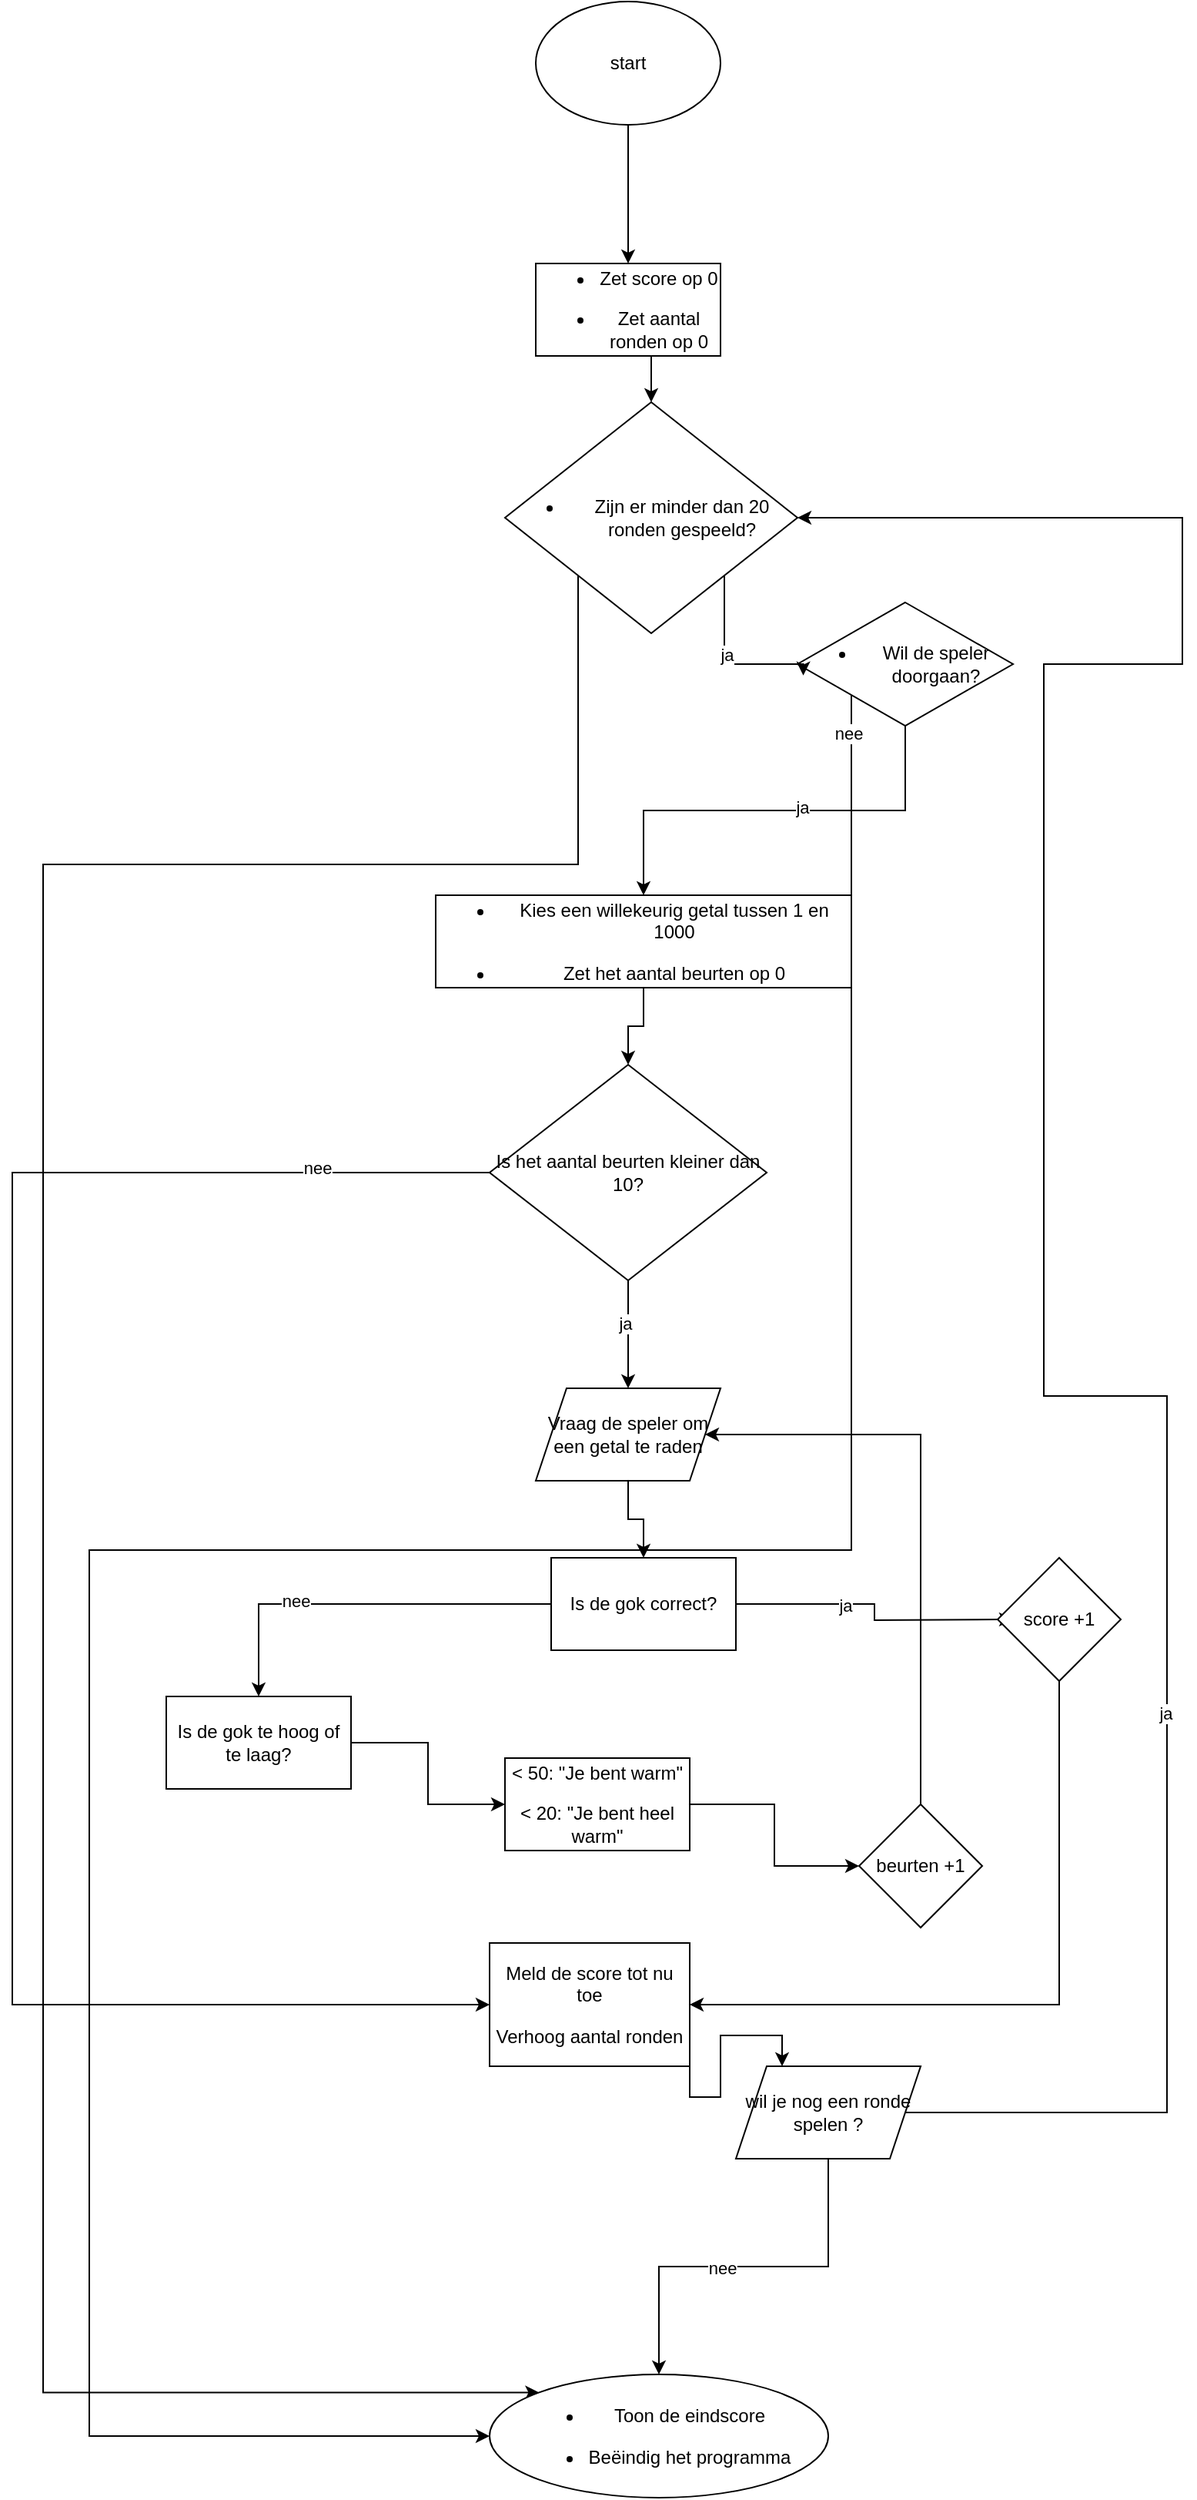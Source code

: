 <mxfile version="26.1.0">
  <diagram name="Pagina-1" id="wZYIoN3HcJwIkmMFvFjA">
    <mxGraphModel dx="1486" dy="822" grid="1" gridSize="10" guides="1" tooltips="1" connect="1" arrows="1" fold="1" page="1" pageScale="1" pageWidth="827" pageHeight="1169" math="0" shadow="0">
      <root>
        <mxCell id="0" />
        <mxCell id="1" parent="0" />
        <mxCell id="-iLDCWmIBOzPplrgn9gr-3" style="edgeStyle=orthogonalEdgeStyle;rounded=0;orthogonalLoop=1;jettySize=auto;html=1;exitX=0.5;exitY=1;exitDx=0;exitDy=0;entryX=0.5;entryY=0;entryDx=0;entryDy=0;" edge="1" parent="1" source="-iLDCWmIBOzPplrgn9gr-1" target="-iLDCWmIBOzPplrgn9gr-2">
          <mxGeometry relative="1" as="geometry" />
        </mxCell>
        <mxCell id="-iLDCWmIBOzPplrgn9gr-1" value="start" style="ellipse;whiteSpace=wrap;html=1;" vertex="1" parent="1">
          <mxGeometry x="390" y="60" width="120" height="80" as="geometry" />
        </mxCell>
        <mxCell id="-iLDCWmIBOzPplrgn9gr-32" style="edgeStyle=orthogonalEdgeStyle;rounded=0;orthogonalLoop=1;jettySize=auto;html=1;exitX=0.5;exitY=1;exitDx=0;exitDy=0;entryX=0.5;entryY=0;entryDx=0;entryDy=0;" edge="1" parent="1" source="-iLDCWmIBOzPplrgn9gr-2" target="-iLDCWmIBOzPplrgn9gr-4">
          <mxGeometry relative="1" as="geometry" />
        </mxCell>
        <mxCell id="-iLDCWmIBOzPplrgn9gr-2" value="&lt;ul data-pm-slice=&quot;3 3 []&quot; data-spread=&quot;false&quot;&gt;&lt;li&gt;&lt;p&gt;Zet score op 0&lt;/p&gt;&lt;/li&gt;&lt;li&gt;&lt;p&gt;Zet aantal ronden op 0&lt;/p&gt;&lt;/li&gt;&lt;/ul&gt;" style="rounded=0;whiteSpace=wrap;html=1;" vertex="1" parent="1">
          <mxGeometry x="390" y="230" width="120" height="60" as="geometry" />
        </mxCell>
        <mxCell id="-iLDCWmIBOzPplrgn9gr-50" style="edgeStyle=orthogonalEdgeStyle;rounded=0;orthogonalLoop=1;jettySize=auto;html=1;exitX=0;exitY=1;exitDx=0;exitDy=0;entryX=0;entryY=0;entryDx=0;entryDy=0;" edge="1" parent="1" source="-iLDCWmIBOzPplrgn9gr-4" target="-iLDCWmIBOzPplrgn9gr-40">
          <mxGeometry relative="1" as="geometry">
            <Array as="points">
              <mxPoint x="418" y="620" />
              <mxPoint x="70" y="620" />
              <mxPoint x="70" y="1611" />
            </Array>
          </mxGeometry>
        </mxCell>
        <mxCell id="-iLDCWmIBOzPplrgn9gr-4" value="&lt;ul data-pm-slice=&quot;3 3 []&quot; data-spread=&quot;false&quot;&gt;&lt;li&gt;&lt;p&gt;Zijn er minder dan 20 ronden gespeeld?&lt;/p&gt;&lt;/li&gt;&lt;/ul&gt;" style="rhombus;whiteSpace=wrap;html=1;" vertex="1" parent="1">
          <mxGeometry x="370" y="320" width="190" height="150" as="geometry" />
        </mxCell>
        <mxCell id="-iLDCWmIBOzPplrgn9gr-10" style="edgeStyle=orthogonalEdgeStyle;rounded=0;orthogonalLoop=1;jettySize=auto;html=1;exitX=0.5;exitY=1;exitDx=0;exitDy=0;" edge="1" parent="1" source="-iLDCWmIBOzPplrgn9gr-5" target="-iLDCWmIBOzPplrgn9gr-9">
          <mxGeometry relative="1" as="geometry" />
        </mxCell>
        <mxCell id="-iLDCWmIBOzPplrgn9gr-5" value="&lt;ul data-pm-slice=&quot;3 3 []&quot; data-spread=&quot;false&quot;&gt;&lt;li&gt;&lt;p&gt;Kies een willekeurig getal tussen 1 en 1000&lt;/p&gt;&lt;/li&gt;&lt;li&gt;&lt;p&gt;Zet het aantal beurten op 0&lt;/p&gt;&lt;/li&gt;&lt;/ul&gt;" style="rounded=0;whiteSpace=wrap;html=1;" vertex="1" parent="1">
          <mxGeometry x="325" y="640" width="270" height="60" as="geometry" />
        </mxCell>
        <mxCell id="-iLDCWmIBOzPplrgn9gr-15" style="edgeStyle=orthogonalEdgeStyle;rounded=0;orthogonalLoop=1;jettySize=auto;html=1;exitX=0.5;exitY=1;exitDx=0;exitDy=0;entryX=0.5;entryY=0;entryDx=0;entryDy=0;" edge="1" parent="1" source="-iLDCWmIBOzPplrgn9gr-8" target="-iLDCWmIBOzPplrgn9gr-14">
          <mxGeometry relative="1" as="geometry" />
        </mxCell>
        <mxCell id="-iLDCWmIBOzPplrgn9gr-8" value="&lt;p data-pm-slice=&quot;1 1 [&amp;quot;list&amp;quot;,{&amp;quot;spread&amp;quot;:false,&amp;quot;start&amp;quot;:716,&amp;quot;end&amp;quot;:755},&amp;quot;regular_list_item&amp;quot;,{&amp;quot;start&amp;quot;:716,&amp;quot;end&amp;quot;:755}]&quot;&gt;Vraag de speler om een getal te raden&lt;/p&gt;" style="shape=parallelogram;perimeter=parallelogramPerimeter;whiteSpace=wrap;html=1;fixedSize=1;" vertex="1" parent="1">
          <mxGeometry x="390" y="960" width="120" height="60" as="geometry" />
        </mxCell>
        <mxCell id="-iLDCWmIBOzPplrgn9gr-12" style="edgeStyle=orthogonalEdgeStyle;rounded=0;orthogonalLoop=1;jettySize=auto;html=1;exitX=0.5;exitY=1;exitDx=0;exitDy=0;entryX=0.5;entryY=0;entryDx=0;entryDy=0;" edge="1" parent="1" source="-iLDCWmIBOzPplrgn9gr-9" target="-iLDCWmIBOzPplrgn9gr-8">
          <mxGeometry relative="1" as="geometry" />
        </mxCell>
        <mxCell id="-iLDCWmIBOzPplrgn9gr-13" value="ja" style="edgeLabel;html=1;align=center;verticalAlign=middle;resizable=0;points=[];" vertex="1" connectable="0" parent="-iLDCWmIBOzPplrgn9gr-12">
          <mxGeometry x="-0.198" y="-2" relative="1" as="geometry">
            <mxPoint as="offset" />
          </mxGeometry>
        </mxCell>
        <mxCell id="-iLDCWmIBOzPplrgn9gr-56" style="edgeStyle=orthogonalEdgeStyle;rounded=0;orthogonalLoop=1;jettySize=auto;html=1;exitX=0;exitY=0.5;exitDx=0;exitDy=0;entryX=0;entryY=0.5;entryDx=0;entryDy=0;" edge="1" parent="1" source="-iLDCWmIBOzPplrgn9gr-9" target="-iLDCWmIBOzPplrgn9gr-26">
          <mxGeometry relative="1" as="geometry">
            <Array as="points">
              <mxPoint x="50" y="820" />
              <mxPoint x="50" y="1360" />
            </Array>
          </mxGeometry>
        </mxCell>
        <mxCell id="-iLDCWmIBOzPplrgn9gr-57" value="nee" style="edgeLabel;html=1;align=center;verticalAlign=middle;resizable=0;points=[];" vertex="1" connectable="0" parent="-iLDCWmIBOzPplrgn9gr-56">
          <mxGeometry x="-0.807" y="-3" relative="1" as="geometry">
            <mxPoint as="offset" />
          </mxGeometry>
        </mxCell>
        <mxCell id="-iLDCWmIBOzPplrgn9gr-9" value="&lt;p data-pm-slice=&quot;1 1 [&amp;quot;list&amp;quot;,{&amp;quot;spread&amp;quot;:false,&amp;quot;start&amp;quot;:557,&amp;quot;end&amp;quot;:655},&amp;quot;regular_list_item&amp;quot;,{&amp;quot;start&amp;quot;:557,&amp;quot;end&amp;quot;:655}]&quot;&gt;Is het aantal beurten kleiner dan 10?&lt;/p&gt;" style="rhombus;whiteSpace=wrap;html=1;" vertex="1" parent="1">
          <mxGeometry x="360" y="750" width="180" height="140" as="geometry" />
        </mxCell>
        <mxCell id="-iLDCWmIBOzPplrgn9gr-16" style="edgeStyle=orthogonalEdgeStyle;rounded=0;orthogonalLoop=1;jettySize=auto;html=1;exitX=1;exitY=0.5;exitDx=0;exitDy=0;" edge="1" parent="1" source="-iLDCWmIBOzPplrgn9gr-14">
          <mxGeometry relative="1" as="geometry">
            <mxPoint x="700" y="1110" as="targetPoint" />
          </mxGeometry>
        </mxCell>
        <mxCell id="-iLDCWmIBOzPplrgn9gr-17" value="ja" style="edgeLabel;html=1;align=center;verticalAlign=middle;resizable=0;points=[];" vertex="1" connectable="0" parent="-iLDCWmIBOzPplrgn9gr-16">
          <mxGeometry x="-0.256" y="-1" relative="1" as="geometry">
            <mxPoint as="offset" />
          </mxGeometry>
        </mxCell>
        <mxCell id="-iLDCWmIBOzPplrgn9gr-19" style="edgeStyle=orthogonalEdgeStyle;rounded=0;orthogonalLoop=1;jettySize=auto;html=1;exitX=0;exitY=0.5;exitDx=0;exitDy=0;entryX=0.5;entryY=0;entryDx=0;entryDy=0;" edge="1" parent="1" source="-iLDCWmIBOzPplrgn9gr-14" target="-iLDCWmIBOzPplrgn9gr-21">
          <mxGeometry relative="1" as="geometry">
            <mxPoint x="260" y="1100" as="targetPoint" />
          </mxGeometry>
        </mxCell>
        <mxCell id="-iLDCWmIBOzPplrgn9gr-20" value="nee" style="edgeLabel;html=1;align=center;verticalAlign=middle;resizable=0;points=[];" vertex="1" connectable="0" parent="-iLDCWmIBOzPplrgn9gr-19">
          <mxGeometry x="0.326" y="-2" relative="1" as="geometry">
            <mxPoint as="offset" />
          </mxGeometry>
        </mxCell>
        <mxCell id="-iLDCWmIBOzPplrgn9gr-14" value="&lt;p data-pm-slice=&quot;1 1 [&amp;quot;list&amp;quot;,{&amp;quot;spread&amp;quot;:false,&amp;quot;start&amp;quot;:823,&amp;quot;end&amp;quot;:925},&amp;quot;regular_list_item&amp;quot;,{&amp;quot;start&amp;quot;:823,&amp;quot;end&amp;quot;:925}]&quot;&gt;Is de gok correct?&lt;/p&gt;" style="rounded=0;whiteSpace=wrap;html=1;" vertex="1" parent="1">
          <mxGeometry x="400" y="1070" width="120" height="60" as="geometry" />
        </mxCell>
        <mxCell id="-iLDCWmIBOzPplrgn9gr-51" style="edgeStyle=orthogonalEdgeStyle;rounded=0;orthogonalLoop=1;jettySize=auto;html=1;exitX=0.5;exitY=1;exitDx=0;exitDy=0;entryX=1;entryY=0.5;entryDx=0;entryDy=0;" edge="1" parent="1" source="-iLDCWmIBOzPplrgn9gr-18" target="-iLDCWmIBOzPplrgn9gr-26">
          <mxGeometry relative="1" as="geometry" />
        </mxCell>
        <mxCell id="-iLDCWmIBOzPplrgn9gr-18" value="score +1" style="rhombus;whiteSpace=wrap;html=1;" vertex="1" parent="1">
          <mxGeometry x="690" y="1070" width="80" height="80" as="geometry" />
        </mxCell>
        <mxCell id="-iLDCWmIBOzPplrgn9gr-23" style="edgeStyle=orthogonalEdgeStyle;rounded=0;orthogonalLoop=1;jettySize=auto;html=1;exitX=1;exitY=0.5;exitDx=0;exitDy=0;entryX=0;entryY=0.5;entryDx=0;entryDy=0;" edge="1" parent="1" source="-iLDCWmIBOzPplrgn9gr-21" target="-iLDCWmIBOzPplrgn9gr-29">
          <mxGeometry relative="1" as="geometry">
            <mxPoint x="355" y="1225" as="targetPoint" />
          </mxGeometry>
        </mxCell>
        <mxCell id="-iLDCWmIBOzPplrgn9gr-21" value="&lt;p data-pm-slice=&quot;1 1 [&amp;quot;list&amp;quot;,{&amp;quot;spread&amp;quot;:false,&amp;quot;start&amp;quot;:970,&amp;quot;end&amp;quot;:1149},&amp;quot;regular_list_item&amp;quot;,{&amp;quot;start&amp;quot;:970,&amp;quot;end&amp;quot;:1001}]&quot;&gt;Is de gok te hoog of te laag?&lt;/p&gt;" style="rounded=0;whiteSpace=wrap;html=1;" vertex="1" parent="1">
          <mxGeometry x="150" y="1160" width="120" height="60" as="geometry" />
        </mxCell>
        <mxCell id="-iLDCWmIBOzPplrgn9gr-25" style="edgeStyle=orthogonalEdgeStyle;rounded=0;orthogonalLoop=1;jettySize=auto;html=1;exitX=1;exitY=0.5;exitDx=0;exitDy=0;" edge="1" parent="1" source="-iLDCWmIBOzPplrgn9gr-29" target="-iLDCWmIBOzPplrgn9gr-24">
          <mxGeometry relative="1" as="geometry">
            <mxPoint x="495" y="1225" as="sourcePoint" />
          </mxGeometry>
        </mxCell>
        <mxCell id="-iLDCWmIBOzPplrgn9gr-52" style="edgeStyle=orthogonalEdgeStyle;rounded=0;orthogonalLoop=1;jettySize=auto;html=1;exitX=0.5;exitY=0;exitDx=0;exitDy=0;entryX=1;entryY=0.5;entryDx=0;entryDy=0;" edge="1" parent="1" source="-iLDCWmIBOzPplrgn9gr-24" target="-iLDCWmIBOzPplrgn9gr-8">
          <mxGeometry relative="1" as="geometry">
            <Array as="points">
              <mxPoint x="640" y="990" />
            </Array>
          </mxGeometry>
        </mxCell>
        <mxCell id="-iLDCWmIBOzPplrgn9gr-24" value="beurten +1" style="rhombus;whiteSpace=wrap;html=1;" vertex="1" parent="1">
          <mxGeometry x="600" y="1230" width="80" height="80" as="geometry" />
        </mxCell>
        <mxCell id="-iLDCWmIBOzPplrgn9gr-31" style="edgeStyle=orthogonalEdgeStyle;rounded=0;orthogonalLoop=1;jettySize=auto;html=1;exitX=1;exitY=1;exitDx=0;exitDy=0;entryX=0.25;entryY=0;entryDx=0;entryDy=0;" edge="1" parent="1" source="-iLDCWmIBOzPplrgn9gr-26" target="-iLDCWmIBOzPplrgn9gr-30">
          <mxGeometry relative="1" as="geometry" />
        </mxCell>
        <mxCell id="-iLDCWmIBOzPplrgn9gr-26" value="&lt;p data-pm-slice=&quot;1 1 [&amp;quot;list&amp;quot;,{&amp;quot;spread&amp;quot;:false,&amp;quot;start&amp;quot;:1197,&amp;quot;end&amp;quot;:1319},&amp;quot;regular_list_item&amp;quot;,{&amp;quot;start&amp;quot;:1197,&amp;quot;end&amp;quot;:1223}]&quot;&gt;Meld de score tot nu toe&lt;/p&gt;&lt;p data-pm-slice=&quot;1 1 [&amp;quot;list&amp;quot;,{&amp;quot;spread&amp;quot;:false,&amp;quot;start&amp;quot;:1197,&amp;quot;end&amp;quot;:1319},&amp;quot;regular_list_item&amp;quot;,{&amp;quot;start&amp;quot;:1197,&amp;quot;end&amp;quot;:1223}]&quot;&gt;&lt;span style=&quot;background-color: transparent; color: light-dark(rgb(0, 0, 0), rgb(255, 255, 255));&quot;&gt;Verhoog aantal ronden&lt;/span&gt;&lt;/p&gt;" style="rounded=0;whiteSpace=wrap;html=1;" vertex="1" parent="1">
          <mxGeometry x="360" y="1320" width="130" height="80" as="geometry" />
        </mxCell>
        <mxCell id="-iLDCWmIBOzPplrgn9gr-29" value="&lt;p data-pm-slice=&quot;1 1 [&amp;quot;list&amp;quot;,{&amp;quot;spread&amp;quot;:false,&amp;quot;start&amp;quot;:970,&amp;quot;end&amp;quot;:1149},&amp;quot;regular_list_item&amp;quot;,{&amp;quot;start&amp;quot;:1005,&amp;quot;end&amp;quot;:1097},&amp;quot;list&amp;quot;,{&amp;quot;spread&amp;quot;:false,&amp;quot;start&amp;quot;:1042,&amp;quot;end&amp;quot;:1097},&amp;quot;regular_list_item&amp;quot;,{&amp;quot;start&amp;quot;:1042,&amp;quot;end&amp;quot;:1064}]&quot;&gt;&amp;lt; 50: &quot;Je bent warm&quot;&lt;/p&gt;&lt;p data-pm-slice=&quot;1 1 [&amp;quot;list&amp;quot;,{&amp;quot;spread&amp;quot;:false,&amp;quot;start&amp;quot;:970,&amp;quot;end&amp;quot;:1149},&amp;quot;regular_list_item&amp;quot;,{&amp;quot;start&amp;quot;:1005,&amp;quot;end&amp;quot;:1097},&amp;quot;list&amp;quot;,{&amp;quot;spread&amp;quot;:false,&amp;quot;start&amp;quot;:1042,&amp;quot;end&amp;quot;:1097},&amp;quot;regular_list_item&amp;quot;,{&amp;quot;start&amp;quot;:1070,&amp;quot;end&amp;quot;:1097}]&quot;&gt;&amp;lt; 20: &quot;Je bent heel warm&quot;&lt;/p&gt;" style="rounded=0;whiteSpace=wrap;html=1;" vertex="1" parent="1">
          <mxGeometry x="370" y="1200" width="120" height="60" as="geometry" />
        </mxCell>
        <mxCell id="-iLDCWmIBOzPplrgn9gr-38" style="edgeStyle=orthogonalEdgeStyle;rounded=0;orthogonalLoop=1;jettySize=auto;html=1;exitX=1;exitY=0.5;exitDx=0;exitDy=0;entryX=1;entryY=0.5;entryDx=0;entryDy=0;" edge="1" parent="1" source="-iLDCWmIBOzPplrgn9gr-30" target="-iLDCWmIBOzPplrgn9gr-4">
          <mxGeometry relative="1" as="geometry">
            <Array as="points">
              <mxPoint x="800" y="1430" />
              <mxPoint x="800" y="965" />
              <mxPoint x="720" y="965" />
              <mxPoint x="720" y="490" />
              <mxPoint x="810" y="490" />
              <mxPoint x="810" y="395" />
            </Array>
          </mxGeometry>
        </mxCell>
        <mxCell id="-iLDCWmIBOzPplrgn9gr-39" value="ja" style="edgeLabel;html=1;align=center;verticalAlign=middle;resizable=0;points=[];" vertex="1" connectable="0" parent="-iLDCWmIBOzPplrgn9gr-38">
          <mxGeometry x="-0.472" y="1" relative="1" as="geometry">
            <mxPoint as="offset" />
          </mxGeometry>
        </mxCell>
        <mxCell id="-iLDCWmIBOzPplrgn9gr-41" style="edgeStyle=orthogonalEdgeStyle;rounded=0;orthogonalLoop=1;jettySize=auto;html=1;exitX=0.5;exitY=1;exitDx=0;exitDy=0;entryX=0.5;entryY=0;entryDx=0;entryDy=0;" edge="1" parent="1" source="-iLDCWmIBOzPplrgn9gr-30" target="-iLDCWmIBOzPplrgn9gr-40">
          <mxGeometry relative="1" as="geometry" />
        </mxCell>
        <mxCell id="-iLDCWmIBOzPplrgn9gr-42" value="nee" style="edgeLabel;html=1;align=center;verticalAlign=middle;resizable=0;points=[];" vertex="1" connectable="0" parent="-iLDCWmIBOzPplrgn9gr-41">
          <mxGeometry x="0.112" y="1" relative="1" as="geometry">
            <mxPoint as="offset" />
          </mxGeometry>
        </mxCell>
        <mxCell id="-iLDCWmIBOzPplrgn9gr-30" value="wil je nog een ronde spelen ?" style="shape=parallelogram;perimeter=parallelogramPerimeter;whiteSpace=wrap;html=1;fixedSize=1;" vertex="1" parent="1">
          <mxGeometry x="520" y="1400" width="120" height="60" as="geometry" />
        </mxCell>
        <mxCell id="-iLDCWmIBOzPplrgn9gr-36" style="edgeStyle=orthogonalEdgeStyle;rounded=0;orthogonalLoop=1;jettySize=auto;html=1;exitX=0.5;exitY=1;exitDx=0;exitDy=0;entryX=0.5;entryY=0;entryDx=0;entryDy=0;" edge="1" parent="1" source="-iLDCWmIBOzPplrgn9gr-33" target="-iLDCWmIBOzPplrgn9gr-5">
          <mxGeometry relative="1" as="geometry" />
        </mxCell>
        <mxCell id="-iLDCWmIBOzPplrgn9gr-37" value="ja" style="edgeLabel;html=1;align=center;verticalAlign=middle;resizable=0;points=[];" vertex="1" connectable="0" parent="-iLDCWmIBOzPplrgn9gr-36">
          <mxGeometry x="-0.127" y="-2" relative="1" as="geometry">
            <mxPoint as="offset" />
          </mxGeometry>
        </mxCell>
        <mxCell id="-iLDCWmIBOzPplrgn9gr-43" style="edgeStyle=orthogonalEdgeStyle;rounded=0;orthogonalLoop=1;jettySize=auto;html=1;exitX=0;exitY=1;exitDx=0;exitDy=0;entryX=0;entryY=0.5;entryDx=0;entryDy=0;" edge="1" parent="1" source="-iLDCWmIBOzPplrgn9gr-33" target="-iLDCWmIBOzPplrgn9gr-40">
          <mxGeometry relative="1" as="geometry">
            <Array as="points">
              <mxPoint x="595" y="1065" />
              <mxPoint x="100" y="1065" />
              <mxPoint x="100" y="1640" />
            </Array>
          </mxGeometry>
        </mxCell>
        <mxCell id="-iLDCWmIBOzPplrgn9gr-45" value="nee" style="edgeLabel;html=1;align=center;verticalAlign=middle;resizable=0;points=[];" vertex="1" connectable="0" parent="-iLDCWmIBOzPplrgn9gr-43">
          <mxGeometry x="-0.974" y="-2" relative="1" as="geometry">
            <mxPoint as="offset" />
          </mxGeometry>
        </mxCell>
        <mxCell id="-iLDCWmIBOzPplrgn9gr-33" value="&lt;ul data-pm-slice=&quot;3 3 []&quot; data-spread=&quot;false&quot;&gt;&lt;li&gt;&lt;p&gt;Wil de speler doorgaan?&lt;/p&gt;&lt;/li&gt;&lt;/ul&gt;" style="rhombus;whiteSpace=wrap;html=1;" vertex="1" parent="1">
          <mxGeometry x="560" y="450" width="140" height="80" as="geometry" />
        </mxCell>
        <mxCell id="-iLDCWmIBOzPplrgn9gr-34" style="edgeStyle=orthogonalEdgeStyle;rounded=0;orthogonalLoop=1;jettySize=auto;html=1;exitX=1;exitY=1;exitDx=0;exitDy=0;entryX=0.027;entryY=0.592;entryDx=0;entryDy=0;entryPerimeter=0;" edge="1" parent="1" source="-iLDCWmIBOzPplrgn9gr-4" target="-iLDCWmIBOzPplrgn9gr-33">
          <mxGeometry relative="1" as="geometry" />
        </mxCell>
        <mxCell id="-iLDCWmIBOzPplrgn9gr-49" value="ja" style="edgeLabel;html=1;align=center;verticalAlign=middle;resizable=0;points=[];" vertex="1" connectable="0" parent="-iLDCWmIBOzPplrgn9gr-34">
          <mxGeometry x="-0.119" y="1" relative="1" as="geometry">
            <mxPoint as="offset" />
          </mxGeometry>
        </mxCell>
        <mxCell id="-iLDCWmIBOzPplrgn9gr-40" value="&lt;ul data-pm-slice=&quot;3 3 []&quot; data-spread=&quot;false&quot;&gt;&lt;li&gt;&lt;p&gt;Toon de eindscore&lt;/p&gt;&lt;/li&gt;&lt;li&gt;&lt;p&gt;Beëindig het programma&lt;/p&gt;&lt;/li&gt;&lt;/ul&gt;" style="ellipse;whiteSpace=wrap;html=1;" vertex="1" parent="1">
          <mxGeometry x="360" y="1600" width="220" height="80" as="geometry" />
        </mxCell>
      </root>
    </mxGraphModel>
  </diagram>
</mxfile>
